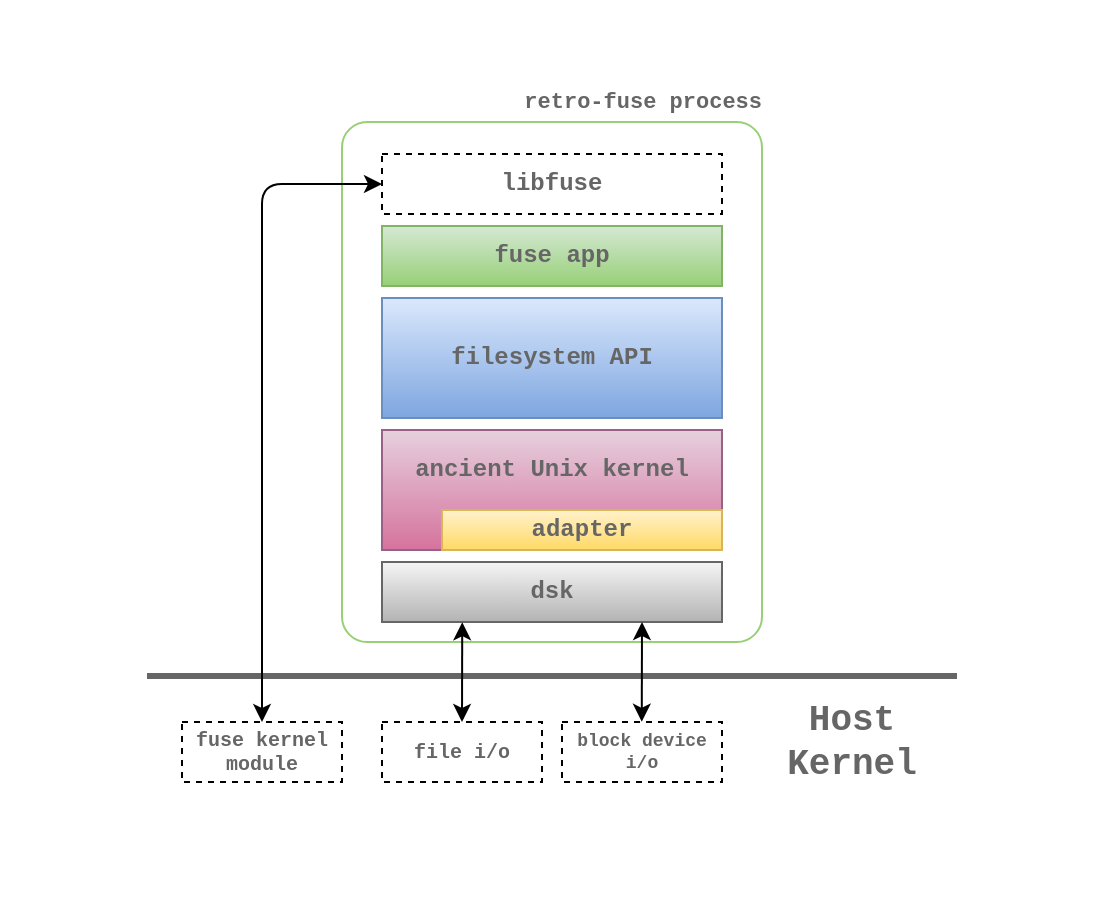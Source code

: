 <mxfile version="15.7.0" type="device"><diagram id="XYPjP763D2hZdcVqif6M" name="Page-1"><mxGraphModel dx="1119" dy="608" grid="1" gridSize="10" guides="1" tooltips="0" connect="1" arrows="1" fold="1" page="1" pageScale="1" pageWidth="850" pageHeight="1100" math="0" shadow="0"><root><mxCell id="0"/><mxCell id="1" parent="0"/><mxCell id="MhZjy6TqWmwnBQIVNDnp-23" value="" style="rounded=0;whiteSpace=wrap;html=1;fontFamily=Courier New;fontSize=18;fontColor=#666666;align=right;strokeColor=#FFFFFF;" parent="1" vertex="1"><mxGeometry x="80" y="80" width="550" height="450" as="geometry"/></mxCell><mxCell id="MhZjy6TqWmwnBQIVNDnp-20" value="" style="rounded=1;whiteSpace=wrap;html=1;fontFamily=Courier New;fontSize=10;fillColor=none;strokeColor=#97D077;arcSize=6;" parent="1" vertex="1"><mxGeometry x="250" y="140" width="210" height="260" as="geometry"/></mxCell><mxCell id="MhZjy6TqWmwnBQIVNDnp-1" value="&lt;b&gt;fuse app&lt;/b&gt;" style="rounded=0;whiteSpace=wrap;html=1;fillColor=#d5e8d4;strokeColor=#82b366;gradientColor=#97d077;fontFamily=Courier New;fontColor=#666666;" parent="1" vertex="1"><mxGeometry x="270" y="192" width="170" height="30" as="geometry"/></mxCell><mxCell id="MhZjy6TqWmwnBQIVNDnp-3" value="&lt;b&gt;filesystem API&lt;/b&gt;" style="rounded=0;whiteSpace=wrap;html=1;gradientColor=#7ea6e0;fillColor=#dae8fc;strokeColor=#6c8ebf;fontFamily=Courier New;fontColor=#666666;" parent="1" vertex="1"><mxGeometry x="270" y="228" width="170" height="60" as="geometry"/></mxCell><mxCell id="MhZjy6TqWmwnBQIVNDnp-4" value="" style="rounded=0;whiteSpace=wrap;html=1;gradientColor=#d5739d;fillColor=#e6d0de;strokeColor=#996185;fontFamily=Courier New;" parent="1" vertex="1"><mxGeometry x="270" y="294" width="170" height="60" as="geometry"/></mxCell><mxCell id="MhZjy6TqWmwnBQIVNDnp-5" value="&lt;b&gt;adapter&lt;/b&gt;" style="rounded=0;whiteSpace=wrap;html=1;fillColor=#fff2cc;strokeColor=#d6b656;fontFamily=Courier New;gradientColor=#ffd966;fontColor=#666666;" parent="1" vertex="1"><mxGeometry x="300" y="334" width="140" height="20" as="geometry"/></mxCell><mxCell id="MhZjy6TqWmwnBQIVNDnp-6" value="ancient Unix kernel" style="text;html=1;strokeColor=none;fillColor=none;align=center;verticalAlign=middle;whiteSpace=wrap;rounded=0;fontStyle=1;fontFamily=Courier New;fontColor=#666666;" parent="1" vertex="1"><mxGeometry x="280" y="304" width="150" height="20" as="geometry"/></mxCell><mxCell id="MhZjy6TqWmwnBQIVNDnp-7" value="&lt;b&gt;dsk&lt;/b&gt;" style="rounded=0;whiteSpace=wrap;html=1;gradientColor=#b3b3b3;fillColor=#f5f5f5;strokeColor=#666666;fontFamily=Courier New;fontColor=#666666;" parent="1" vertex="1"><mxGeometry x="270" y="360" width="170" height="30" as="geometry"/></mxCell><mxCell id="MhZjy6TqWmwnBQIVNDnp-11" value="" style="endArrow=none;html=1;fontFamily=Courier New;fontColor=#666666;strokeWidth=3;strokeColor=#666666;" parent="1" edge="1"><mxGeometry width="50" height="50" relative="1" as="geometry"><mxPoint x="152.5" y="417" as="sourcePoint"/><mxPoint x="557.5" y="417" as="targetPoint"/></mxGeometry></mxCell><mxCell id="MhZjy6TqWmwnBQIVNDnp-12" value="&lt;div style=&quot;font-size: 9px&quot;&gt;block device i/o&lt;br&gt;&lt;/div&gt;" style="rounded=0;whiteSpace=wrap;html=1;fontFamily=Courier New;fontColor=#666666;dashed=1;fontStyle=1" parent="1" vertex="1"><mxGeometry x="360" y="440" width="80" height="30" as="geometry"/></mxCell><mxCell id="MhZjy6TqWmwnBQIVNDnp-13" value="file i/o" style="rounded=0;whiteSpace=wrap;html=1;fontFamily=Courier New;fontColor=#666666;dashed=1;fontStyle=1;fontSize=10;" parent="1" vertex="1"><mxGeometry x="270" y="440" width="80" height="30" as="geometry"/></mxCell><mxCell id="MhZjy6TqWmwnBQIVNDnp-14" value="&lt;div&gt;fuse kernel&lt;/div&gt;&lt;div&gt;module&lt;br&gt;&lt;/div&gt;" style="rounded=0;whiteSpace=wrap;html=1;fontFamily=Courier New;fontColor=#666666;dashed=1;fontStyle=1;fontSize=10;" parent="1" vertex="1"><mxGeometry x="170" y="440" width="80" height="30" as="geometry"/></mxCell><mxCell id="MhZjy6TqWmwnBQIVNDnp-15" value="libfuse" style="rounded=0;whiteSpace=wrap;html=1;fontFamily=Courier New;dashed=1;fontStyle=1;fontColor=#666666;" parent="1" vertex="1"><mxGeometry x="270" y="156" width="170" height="30" as="geometry"/></mxCell><mxCell id="MhZjy6TqWmwnBQIVNDnp-16" value="" style="endArrow=classic;startArrow=classic;html=1;fontFamily=Courier New;fontSize=10;fontColor=#666666;exitX=0.5;exitY=0;exitDx=0;exitDy=0;entryX=0.236;entryY=1.004;entryDx=0;entryDy=0;entryPerimeter=0;" parent="1" source="MhZjy6TqWmwnBQIVNDnp-13" target="MhZjy6TqWmwnBQIVNDnp-7" edge="1"><mxGeometry width="50" height="50" relative="1" as="geometry"><mxPoint x="325" y="430" as="sourcePoint"/><mxPoint x="309" y="390" as="targetPoint"/></mxGeometry></mxCell><mxCell id="MhZjy6TqWmwnBQIVNDnp-17" value="" style="endArrow=classic;startArrow=classic;html=1;fontFamily=Courier New;fontSize=10;fontColor=#666666;exitX=0.5;exitY=0;exitDx=0;exitDy=0;entryX=0;entryY=0.5;entryDx=0;entryDy=0;" parent="1" source="MhZjy6TqWmwnBQIVNDnp-14" target="MhZjy6TqWmwnBQIVNDnp-15" edge="1"><mxGeometry width="50" height="50" relative="1" as="geometry"><mxPoint x="180" y="400" as="sourcePoint"/><mxPoint x="230" y="350" as="targetPoint"/><Array as="points"><mxPoint x="210" y="171"/></Array></mxGeometry></mxCell><mxCell id="MhZjy6TqWmwnBQIVNDnp-19" value="" style="endArrow=classic;startArrow=classic;html=1;fontFamily=Courier New;fontSize=10;fontColor=#666666;exitX=0.5;exitY=0;exitDx=0;exitDy=0;entryX=0.236;entryY=1.004;entryDx=0;entryDy=0;entryPerimeter=0;" parent="1" edge="1"><mxGeometry width="50" height="50" relative="1" as="geometry"><mxPoint x="399.88" y="439.88" as="sourcePoint"/><mxPoint x="400" y="390" as="targetPoint"/></mxGeometry></mxCell><mxCell id="MhZjy6TqWmwnBQIVNDnp-21" value="retro-fuse process" style="text;html=1;strokeColor=none;fillColor=none;align=right;verticalAlign=middle;whiteSpace=wrap;rounded=0;fontFamily=Courier New;fontSize=11;fontColor=#666666;fontStyle=1" parent="1" vertex="1"><mxGeometry x="280" y="120" width="182" height="20" as="geometry"/></mxCell><mxCell id="MhZjy6TqWmwnBQIVNDnp-22" value="&lt;div align=&quot;center&quot;&gt;Host&lt;br&gt;&lt;/div&gt;&lt;div align=&quot;center&quot;&gt;Kernel&lt;/div&gt;" style="text;html=1;strokeColor=none;fillColor=none;align=center;verticalAlign=middle;whiteSpace=wrap;rounded=0;fontFamily=Courier New;fontSize=18;fontColor=#666666;fontStyle=1" parent="1" vertex="1"><mxGeometry x="485" y="440" width="40" height="20" as="geometry"/></mxCell></root></mxGraphModel></diagram></mxfile>